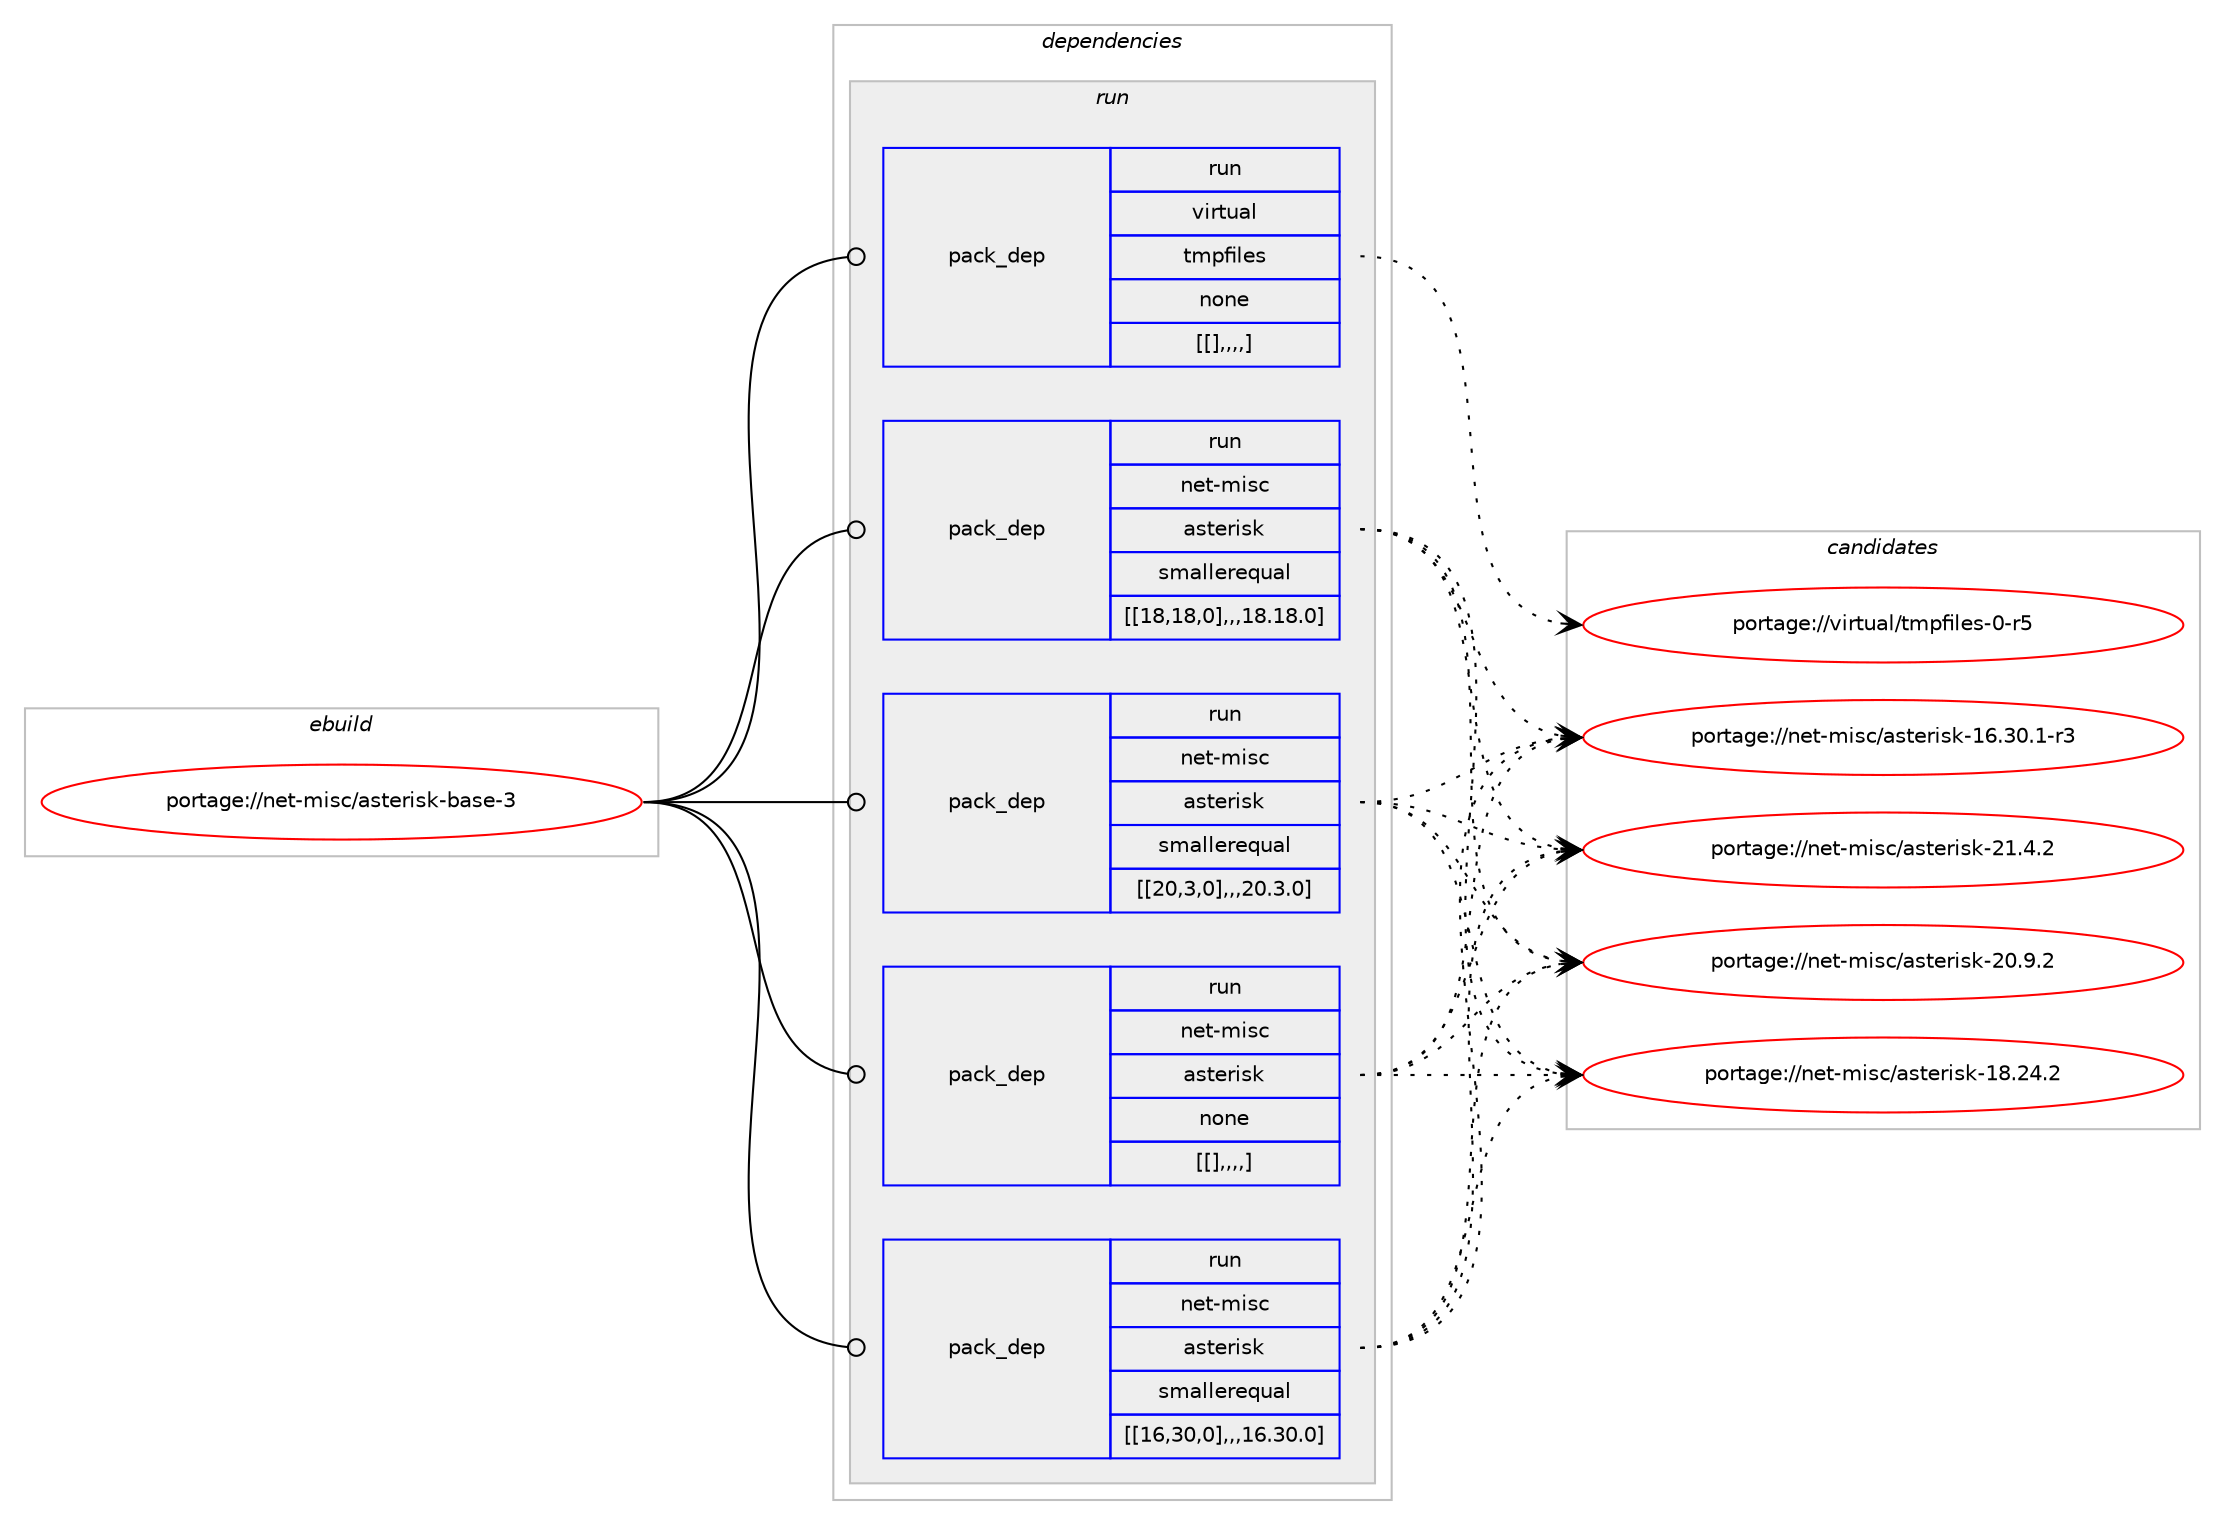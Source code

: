 digraph prolog {

# *************
# Graph options
# *************

newrank=true;
concentrate=true;
compound=true;
graph [rankdir=LR,fontname=Helvetica,fontsize=10,ranksep=1.5];#, ranksep=2.5, nodesep=0.2];
edge  [arrowhead=vee];
node  [fontname=Helvetica,fontsize=10];

# **********
# The ebuild
# **********

subgraph cluster_leftcol {
color=gray;
label=<<i>ebuild</i>>;
id [label="portage://net-misc/asterisk-base-3", color=red, width=4, href="../net-misc/asterisk-base-3.svg"];
}

# ****************
# The dependencies
# ****************

subgraph cluster_midcol {
color=gray;
label=<<i>dependencies</i>>;
subgraph cluster_compile {
fillcolor="#eeeeee";
style=filled;
label=<<i>compile</i>>;
}
subgraph cluster_compileandrun {
fillcolor="#eeeeee";
style=filled;
label=<<i>compile and run</i>>;
}
subgraph cluster_run {
fillcolor="#eeeeee";
style=filled;
label=<<i>run</i>>;
subgraph pack281282 {
dependency384651 [label=<<TABLE BORDER="0" CELLBORDER="1" CELLSPACING="0" CELLPADDING="4" WIDTH="220"><TR><TD ROWSPAN="6" CELLPADDING="30">pack_dep</TD></TR><TR><TD WIDTH="110">run</TD></TR><TR><TD>net-misc</TD></TR><TR><TD>asterisk</TD></TR><TR><TD>none</TD></TR><TR><TD>[[],,,,]</TD></TR></TABLE>>, shape=none, color=blue];
}
id:e -> dependency384651:w [weight=20,style="solid",arrowhead="odot"];
subgraph pack281283 {
dependency384652 [label=<<TABLE BORDER="0" CELLBORDER="1" CELLSPACING="0" CELLPADDING="4" WIDTH="220"><TR><TD ROWSPAN="6" CELLPADDING="30">pack_dep</TD></TR><TR><TD WIDTH="110">run</TD></TR><TR><TD>virtual</TD></TR><TR><TD>tmpfiles</TD></TR><TR><TD>none</TD></TR><TR><TD>[[],,,,]</TD></TR></TABLE>>, shape=none, color=blue];
}
id:e -> dependency384652:w [weight=20,style="solid",arrowhead="odot"];
subgraph pack281284 {
dependency384653 [label=<<TABLE BORDER="0" CELLBORDER="1" CELLSPACING="0" CELLPADDING="4" WIDTH="220"><TR><TD ROWSPAN="6" CELLPADDING="30">pack_dep</TD></TR><TR><TD WIDTH="110">run</TD></TR><TR><TD>net-misc</TD></TR><TR><TD>asterisk</TD></TR><TR><TD>smallerequal</TD></TR><TR><TD>[[16,30,0],,,16.30.0]</TD></TR></TABLE>>, shape=none, color=blue];
}
id:e -> dependency384653:w [weight=20,style="solid",arrowhead="odot"];
subgraph pack281285 {
dependency384654 [label=<<TABLE BORDER="0" CELLBORDER="1" CELLSPACING="0" CELLPADDING="4" WIDTH="220"><TR><TD ROWSPAN="6" CELLPADDING="30">pack_dep</TD></TR><TR><TD WIDTH="110">run</TD></TR><TR><TD>net-misc</TD></TR><TR><TD>asterisk</TD></TR><TR><TD>smallerequal</TD></TR><TR><TD>[[18,18,0],,,18.18.0]</TD></TR></TABLE>>, shape=none, color=blue];
}
id:e -> dependency384654:w [weight=20,style="solid",arrowhead="odot"];
subgraph pack281286 {
dependency384655 [label=<<TABLE BORDER="0" CELLBORDER="1" CELLSPACING="0" CELLPADDING="4" WIDTH="220"><TR><TD ROWSPAN="6" CELLPADDING="30">pack_dep</TD></TR><TR><TD WIDTH="110">run</TD></TR><TR><TD>net-misc</TD></TR><TR><TD>asterisk</TD></TR><TR><TD>smallerequal</TD></TR><TR><TD>[[20,3,0],,,20.3.0]</TD></TR></TABLE>>, shape=none, color=blue];
}
id:e -> dependency384655:w [weight=20,style="solid",arrowhead="odot"];
}
}

# **************
# The candidates
# **************

subgraph cluster_choices {
rank=same;
color=gray;
label=<<i>candidates</i>>;

subgraph choice281282 {
color=black;
nodesep=1;
choice1101011164510910511599479711511610111410511510745504946524650 [label="portage://net-misc/asterisk-21.4.2", color=red, width=4,href="../net-misc/asterisk-21.4.2.svg"];
choice1101011164510910511599479711511610111410511510745504846574650 [label="portage://net-misc/asterisk-20.9.2", color=red, width=4,href="../net-misc/asterisk-20.9.2.svg"];
choice110101116451091051159947971151161011141051151074549564650524650 [label="portage://net-misc/asterisk-18.24.2", color=red, width=4,href="../net-misc/asterisk-18.24.2.svg"];
choice1101011164510910511599479711511610111410511510745495446514846494511451 [label="portage://net-misc/asterisk-16.30.1-r3", color=red, width=4,href="../net-misc/asterisk-16.30.1-r3.svg"];
dependency384651:e -> choice1101011164510910511599479711511610111410511510745504946524650:w [style=dotted,weight="100"];
dependency384651:e -> choice1101011164510910511599479711511610111410511510745504846574650:w [style=dotted,weight="100"];
dependency384651:e -> choice110101116451091051159947971151161011141051151074549564650524650:w [style=dotted,weight="100"];
dependency384651:e -> choice1101011164510910511599479711511610111410511510745495446514846494511451:w [style=dotted,weight="100"];
}
subgraph choice281283 {
color=black;
nodesep=1;
choice118105114116117971084711610911210210510810111545484511453 [label="portage://virtual/tmpfiles-0-r5", color=red, width=4,href="../virtual/tmpfiles-0-r5.svg"];
dependency384652:e -> choice118105114116117971084711610911210210510810111545484511453:w [style=dotted,weight="100"];
}
subgraph choice281284 {
color=black;
nodesep=1;
choice1101011164510910511599479711511610111410511510745504946524650 [label="portage://net-misc/asterisk-21.4.2", color=red, width=4,href="../net-misc/asterisk-21.4.2.svg"];
choice1101011164510910511599479711511610111410511510745504846574650 [label="portage://net-misc/asterisk-20.9.2", color=red, width=4,href="../net-misc/asterisk-20.9.2.svg"];
choice110101116451091051159947971151161011141051151074549564650524650 [label="portage://net-misc/asterisk-18.24.2", color=red, width=4,href="../net-misc/asterisk-18.24.2.svg"];
choice1101011164510910511599479711511610111410511510745495446514846494511451 [label="portage://net-misc/asterisk-16.30.1-r3", color=red, width=4,href="../net-misc/asterisk-16.30.1-r3.svg"];
dependency384653:e -> choice1101011164510910511599479711511610111410511510745504946524650:w [style=dotted,weight="100"];
dependency384653:e -> choice1101011164510910511599479711511610111410511510745504846574650:w [style=dotted,weight="100"];
dependency384653:e -> choice110101116451091051159947971151161011141051151074549564650524650:w [style=dotted,weight="100"];
dependency384653:e -> choice1101011164510910511599479711511610111410511510745495446514846494511451:w [style=dotted,weight="100"];
}
subgraph choice281285 {
color=black;
nodesep=1;
choice1101011164510910511599479711511610111410511510745504946524650 [label="portage://net-misc/asterisk-21.4.2", color=red, width=4,href="../net-misc/asterisk-21.4.2.svg"];
choice1101011164510910511599479711511610111410511510745504846574650 [label="portage://net-misc/asterisk-20.9.2", color=red, width=4,href="../net-misc/asterisk-20.9.2.svg"];
choice110101116451091051159947971151161011141051151074549564650524650 [label="portage://net-misc/asterisk-18.24.2", color=red, width=4,href="../net-misc/asterisk-18.24.2.svg"];
choice1101011164510910511599479711511610111410511510745495446514846494511451 [label="portage://net-misc/asterisk-16.30.1-r3", color=red, width=4,href="../net-misc/asterisk-16.30.1-r3.svg"];
dependency384654:e -> choice1101011164510910511599479711511610111410511510745504946524650:w [style=dotted,weight="100"];
dependency384654:e -> choice1101011164510910511599479711511610111410511510745504846574650:w [style=dotted,weight="100"];
dependency384654:e -> choice110101116451091051159947971151161011141051151074549564650524650:w [style=dotted,weight="100"];
dependency384654:e -> choice1101011164510910511599479711511610111410511510745495446514846494511451:w [style=dotted,weight="100"];
}
subgraph choice281286 {
color=black;
nodesep=1;
choice1101011164510910511599479711511610111410511510745504946524650 [label="portage://net-misc/asterisk-21.4.2", color=red, width=4,href="../net-misc/asterisk-21.4.2.svg"];
choice1101011164510910511599479711511610111410511510745504846574650 [label="portage://net-misc/asterisk-20.9.2", color=red, width=4,href="../net-misc/asterisk-20.9.2.svg"];
choice110101116451091051159947971151161011141051151074549564650524650 [label="portage://net-misc/asterisk-18.24.2", color=red, width=4,href="../net-misc/asterisk-18.24.2.svg"];
choice1101011164510910511599479711511610111410511510745495446514846494511451 [label="portage://net-misc/asterisk-16.30.1-r3", color=red, width=4,href="../net-misc/asterisk-16.30.1-r3.svg"];
dependency384655:e -> choice1101011164510910511599479711511610111410511510745504946524650:w [style=dotted,weight="100"];
dependency384655:e -> choice1101011164510910511599479711511610111410511510745504846574650:w [style=dotted,weight="100"];
dependency384655:e -> choice110101116451091051159947971151161011141051151074549564650524650:w [style=dotted,weight="100"];
dependency384655:e -> choice1101011164510910511599479711511610111410511510745495446514846494511451:w [style=dotted,weight="100"];
}
}

}
